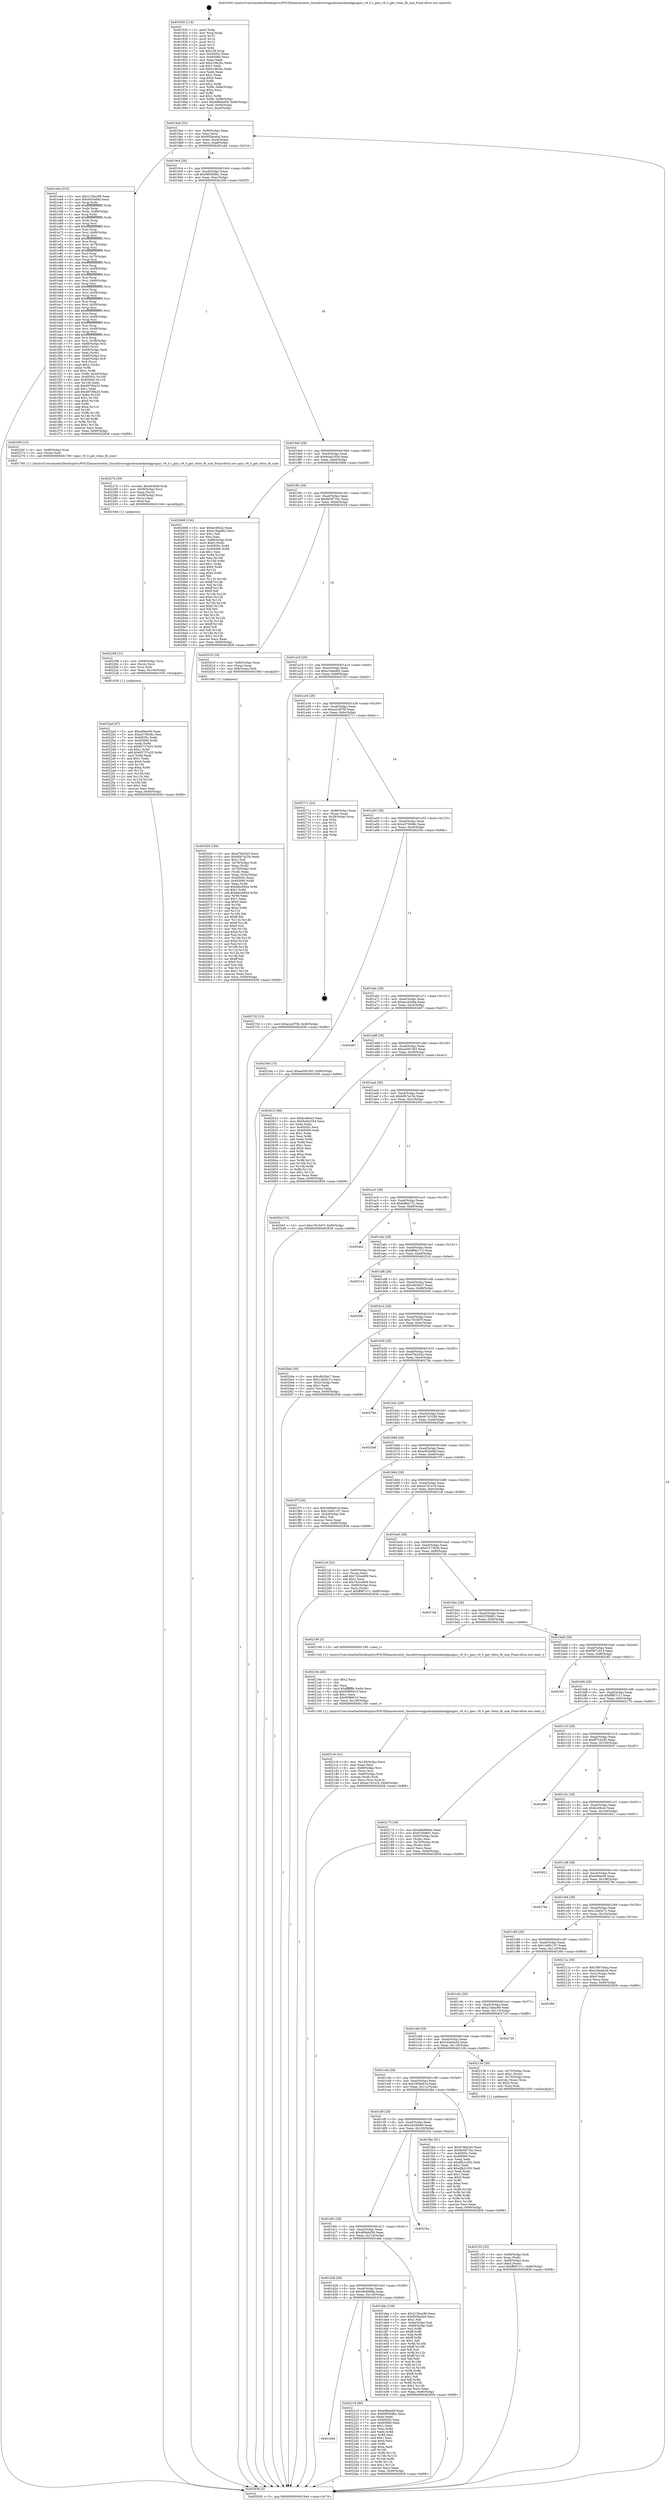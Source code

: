 digraph "0x401930" {
  label = "0x401930 (/mnt/c/Users/mathe/Desktop/tcc/POCII/binaries/extr_linuxdriversgpudrmamdamdgpugmc_v9_0.c_gmc_v9_0_get_vbios_fb_size_Final-ollvm.out::main(0))"
  labelloc = "t"
  node[shape=record]

  Entry [label="",width=0.3,height=0.3,shape=circle,fillcolor=black,style=filled]
  "0x4019a4" [label="{
     0x4019a4 [32]\l
     | [instrs]\l
     &nbsp;&nbsp;0x4019a4 \<+6\>: mov -0x90(%rbp),%eax\l
     &nbsp;&nbsp;0x4019aa \<+2\>: mov %eax,%ecx\l
     &nbsp;&nbsp;0x4019ac \<+6\>: sub $0x903bcebd,%ecx\l
     &nbsp;&nbsp;0x4019b2 \<+6\>: mov %eax,-0xa4(%rbp)\l
     &nbsp;&nbsp;0x4019b8 \<+6\>: mov %ecx,-0xa8(%rbp)\l
     &nbsp;&nbsp;0x4019be \<+6\>: je 0000000000401e44 \<main+0x514\>\l
  }"]
  "0x401e44" [label="{
     0x401e44 [315]\l
     | [instrs]\l
     &nbsp;&nbsp;0x401e44 \<+5\>: mov $0x215bac99,%eax\l
     &nbsp;&nbsp;0x401e49 \<+5\>: mov $0xe003efdd,%ecx\l
     &nbsp;&nbsp;0x401e4e \<+3\>: mov %rsp,%rdx\l
     &nbsp;&nbsp;0x401e51 \<+4\>: add $0xfffffffffffffff0,%rdx\l
     &nbsp;&nbsp;0x401e55 \<+3\>: mov %rdx,%rsp\l
     &nbsp;&nbsp;0x401e58 \<+7\>: mov %rdx,-0x88(%rbp)\l
     &nbsp;&nbsp;0x401e5f \<+3\>: mov %rsp,%rdx\l
     &nbsp;&nbsp;0x401e62 \<+4\>: add $0xfffffffffffffff0,%rdx\l
     &nbsp;&nbsp;0x401e66 \<+3\>: mov %rdx,%rsp\l
     &nbsp;&nbsp;0x401e69 \<+3\>: mov %rsp,%rsi\l
     &nbsp;&nbsp;0x401e6c \<+4\>: add $0xfffffffffffffff0,%rsi\l
     &nbsp;&nbsp;0x401e70 \<+3\>: mov %rsi,%rsp\l
     &nbsp;&nbsp;0x401e73 \<+4\>: mov %rsi,-0x80(%rbp)\l
     &nbsp;&nbsp;0x401e77 \<+3\>: mov %rsp,%rsi\l
     &nbsp;&nbsp;0x401e7a \<+4\>: add $0xfffffffffffffff0,%rsi\l
     &nbsp;&nbsp;0x401e7e \<+3\>: mov %rsi,%rsp\l
     &nbsp;&nbsp;0x401e81 \<+4\>: mov %rsi,-0x78(%rbp)\l
     &nbsp;&nbsp;0x401e85 \<+3\>: mov %rsp,%rsi\l
     &nbsp;&nbsp;0x401e88 \<+4\>: add $0xfffffffffffffff0,%rsi\l
     &nbsp;&nbsp;0x401e8c \<+3\>: mov %rsi,%rsp\l
     &nbsp;&nbsp;0x401e8f \<+4\>: mov %rsi,-0x70(%rbp)\l
     &nbsp;&nbsp;0x401e93 \<+3\>: mov %rsp,%rsi\l
     &nbsp;&nbsp;0x401e96 \<+4\>: add $0xfffffffffffffff0,%rsi\l
     &nbsp;&nbsp;0x401e9a \<+3\>: mov %rsi,%rsp\l
     &nbsp;&nbsp;0x401e9d \<+4\>: mov %rsi,-0x68(%rbp)\l
     &nbsp;&nbsp;0x401ea1 \<+3\>: mov %rsp,%rsi\l
     &nbsp;&nbsp;0x401ea4 \<+4\>: add $0xfffffffffffffff0,%rsi\l
     &nbsp;&nbsp;0x401ea8 \<+3\>: mov %rsi,%rsp\l
     &nbsp;&nbsp;0x401eab \<+4\>: mov %rsi,-0x60(%rbp)\l
     &nbsp;&nbsp;0x401eaf \<+3\>: mov %rsp,%rsi\l
     &nbsp;&nbsp;0x401eb2 \<+4\>: add $0xfffffffffffffff0,%rsi\l
     &nbsp;&nbsp;0x401eb6 \<+3\>: mov %rsi,%rsp\l
     &nbsp;&nbsp;0x401eb9 \<+4\>: mov %rsi,-0x58(%rbp)\l
     &nbsp;&nbsp;0x401ebd \<+3\>: mov %rsp,%rsi\l
     &nbsp;&nbsp;0x401ec0 \<+4\>: add $0xfffffffffffffff0,%rsi\l
     &nbsp;&nbsp;0x401ec4 \<+3\>: mov %rsi,%rsp\l
     &nbsp;&nbsp;0x401ec7 \<+4\>: mov %rsi,-0x50(%rbp)\l
     &nbsp;&nbsp;0x401ecb \<+3\>: mov %rsp,%rsi\l
     &nbsp;&nbsp;0x401ece \<+4\>: add $0xfffffffffffffff0,%rsi\l
     &nbsp;&nbsp;0x401ed2 \<+3\>: mov %rsi,%rsp\l
     &nbsp;&nbsp;0x401ed5 \<+4\>: mov %rsi,-0x48(%rbp)\l
     &nbsp;&nbsp;0x401ed9 \<+3\>: mov %rsp,%rsi\l
     &nbsp;&nbsp;0x401edc \<+4\>: add $0xfffffffffffffff0,%rsi\l
     &nbsp;&nbsp;0x401ee0 \<+3\>: mov %rsi,%rsp\l
     &nbsp;&nbsp;0x401ee3 \<+4\>: mov %rsi,-0x40(%rbp)\l
     &nbsp;&nbsp;0x401ee7 \<+3\>: mov %rsp,%rsi\l
     &nbsp;&nbsp;0x401eea \<+4\>: add $0xfffffffffffffff0,%rsi\l
     &nbsp;&nbsp;0x401eee \<+3\>: mov %rsi,%rsp\l
     &nbsp;&nbsp;0x401ef1 \<+4\>: mov %rsi,-0x38(%rbp)\l
     &nbsp;&nbsp;0x401ef5 \<+7\>: mov -0x88(%rbp),%rsi\l
     &nbsp;&nbsp;0x401efc \<+6\>: movl $0x0,(%rsi)\l
     &nbsp;&nbsp;0x401f02 \<+6\>: mov -0x94(%rbp),%edi\l
     &nbsp;&nbsp;0x401f08 \<+2\>: mov %edi,(%rdx)\l
     &nbsp;&nbsp;0x401f0a \<+4\>: mov -0x80(%rbp),%rsi\l
     &nbsp;&nbsp;0x401f0e \<+7\>: mov -0xa0(%rbp),%r8\l
     &nbsp;&nbsp;0x401f15 \<+3\>: mov %r8,(%rsi)\l
     &nbsp;&nbsp;0x401f18 \<+3\>: cmpl $0x2,(%rdx)\l
     &nbsp;&nbsp;0x401f1b \<+4\>: setne %r9b\l
     &nbsp;&nbsp;0x401f1f \<+4\>: and $0x1,%r9b\l
     &nbsp;&nbsp;0x401f23 \<+4\>: mov %r9b,-0x2d(%rbp)\l
     &nbsp;&nbsp;0x401f27 \<+8\>: mov 0x40505c,%r10d\l
     &nbsp;&nbsp;0x401f2f \<+8\>: mov 0x405060,%r11d\l
     &nbsp;&nbsp;0x401f37 \<+3\>: mov %r10d,%ebx\l
     &nbsp;&nbsp;0x401f3a \<+6\>: sub $0xd97d9a33,%ebx\l
     &nbsp;&nbsp;0x401f40 \<+3\>: sub $0x1,%ebx\l
     &nbsp;&nbsp;0x401f43 \<+6\>: add $0xd97d9a33,%ebx\l
     &nbsp;&nbsp;0x401f49 \<+4\>: imul %ebx,%r10d\l
     &nbsp;&nbsp;0x401f4d \<+4\>: and $0x1,%r10d\l
     &nbsp;&nbsp;0x401f51 \<+4\>: cmp $0x0,%r10d\l
     &nbsp;&nbsp;0x401f55 \<+4\>: sete %r9b\l
     &nbsp;&nbsp;0x401f59 \<+4\>: cmp $0xa,%r11d\l
     &nbsp;&nbsp;0x401f5d \<+4\>: setl %r14b\l
     &nbsp;&nbsp;0x401f61 \<+3\>: mov %r9b,%r15b\l
     &nbsp;&nbsp;0x401f64 \<+3\>: and %r14b,%r15b\l
     &nbsp;&nbsp;0x401f67 \<+3\>: xor %r14b,%r9b\l
     &nbsp;&nbsp;0x401f6a \<+3\>: or %r9b,%r15b\l
     &nbsp;&nbsp;0x401f6d \<+4\>: test $0x1,%r15b\l
     &nbsp;&nbsp;0x401f71 \<+3\>: cmovne %ecx,%eax\l
     &nbsp;&nbsp;0x401f74 \<+6\>: mov %eax,-0x90(%rbp)\l
     &nbsp;&nbsp;0x401f7a \<+5\>: jmp 0000000000402838 \<main+0xf08\>\l
  }"]
  "0x4019c4" [label="{
     0x4019c4 [28]\l
     | [instrs]\l
     &nbsp;&nbsp;0x4019c4 \<+5\>: jmp 00000000004019c9 \<main+0x99\>\l
     &nbsp;&nbsp;0x4019c9 \<+6\>: mov -0xa4(%rbp),%eax\l
     &nbsp;&nbsp;0x4019cf \<+5\>: sub $0x995008bc,%eax\l
     &nbsp;&nbsp;0x4019d4 \<+6\>: mov %eax,-0xac(%rbp)\l
     &nbsp;&nbsp;0x4019da \<+6\>: je 000000000040226f \<main+0x93f\>\l
  }"]
  Exit [label="",width=0.3,height=0.3,shape=circle,fillcolor=black,style=filled,peripheries=2]
  "0x40226f" [label="{
     0x40226f [12]\l
     | [instrs]\l
     &nbsp;&nbsp;0x40226f \<+4\>: mov -0x68(%rbp),%rax\l
     &nbsp;&nbsp;0x402273 \<+3\>: mov (%rax),%rdi\l
     &nbsp;&nbsp;0x402276 \<+5\>: call 0000000000401780 \<gmc_v9_0_get_vbios_fb_size\>\l
     | [calls]\l
     &nbsp;&nbsp;0x401780 \{1\} (/mnt/c/Users/mathe/Desktop/tcc/POCII/binaries/extr_linuxdriversgpudrmamdamdgpugmc_v9_0.c_gmc_v9_0_get_vbios_fb_size_Final-ollvm.out::gmc_v9_0_get_vbios_fb_size)\l
  }"]
  "0x4019e0" [label="{
     0x4019e0 [28]\l
     | [instrs]\l
     &nbsp;&nbsp;0x4019e0 \<+5\>: jmp 00000000004019e5 \<main+0xb5\>\l
     &nbsp;&nbsp;0x4019e5 \<+6\>: mov -0xa4(%rbp),%eax\l
     &nbsp;&nbsp;0x4019eb \<+5\>: sub $0x9cdd1054,%eax\l
     &nbsp;&nbsp;0x4019f0 \<+6\>: mov %eax,-0xb0(%rbp)\l
     &nbsp;&nbsp;0x4019f6 \<+6\>: je 0000000000402668 \<main+0xd38\>\l
  }"]
  "0x4022ad" [label="{
     0x4022ad [97]\l
     | [instrs]\l
     &nbsp;&nbsp;0x4022ad \<+5\>: mov $0xe08ee09,%eax\l
     &nbsp;&nbsp;0x4022b2 \<+5\>: mov $0xa570648c,%esi\l
     &nbsp;&nbsp;0x4022b7 \<+7\>: mov 0x40505c,%edx\l
     &nbsp;&nbsp;0x4022be \<+8\>: mov 0x405060,%r8d\l
     &nbsp;&nbsp;0x4022c6 \<+3\>: mov %edx,%r9d\l
     &nbsp;&nbsp;0x4022c9 \<+7\>: sub $0x65737e25,%r9d\l
     &nbsp;&nbsp;0x4022d0 \<+4\>: sub $0x1,%r9d\l
     &nbsp;&nbsp;0x4022d4 \<+7\>: add $0x65737e25,%r9d\l
     &nbsp;&nbsp;0x4022db \<+4\>: imul %r9d,%edx\l
     &nbsp;&nbsp;0x4022df \<+3\>: and $0x1,%edx\l
     &nbsp;&nbsp;0x4022e2 \<+3\>: cmp $0x0,%edx\l
     &nbsp;&nbsp;0x4022e5 \<+4\>: sete %r10b\l
     &nbsp;&nbsp;0x4022e9 \<+4\>: cmp $0xa,%r8d\l
     &nbsp;&nbsp;0x4022ed \<+4\>: setl %r11b\l
     &nbsp;&nbsp;0x4022f1 \<+3\>: mov %r10b,%bl\l
     &nbsp;&nbsp;0x4022f4 \<+3\>: and %r11b,%bl\l
     &nbsp;&nbsp;0x4022f7 \<+3\>: xor %r11b,%r10b\l
     &nbsp;&nbsp;0x4022fa \<+3\>: or %r10b,%bl\l
     &nbsp;&nbsp;0x4022fd \<+3\>: test $0x1,%bl\l
     &nbsp;&nbsp;0x402300 \<+3\>: cmovne %esi,%eax\l
     &nbsp;&nbsp;0x402303 \<+6\>: mov %eax,-0x90(%rbp)\l
     &nbsp;&nbsp;0x402309 \<+5\>: jmp 0000000000402838 \<main+0xf08\>\l
  }"]
  "0x402668" [label="{
     0x402668 [154]\l
     | [instrs]\l
     &nbsp;&nbsp;0x402668 \<+5\>: mov $0xbc49ce2,%eax\l
     &nbsp;&nbsp;0x40266d \<+5\>: mov $0xa19abd62,%ecx\l
     &nbsp;&nbsp;0x402672 \<+2\>: mov $0x1,%dl\l
     &nbsp;&nbsp;0x402674 \<+2\>: xor %esi,%esi\l
     &nbsp;&nbsp;0x402676 \<+7\>: mov -0x88(%rbp),%rdi\l
     &nbsp;&nbsp;0x40267d \<+6\>: movl $0x0,(%rdi)\l
     &nbsp;&nbsp;0x402683 \<+8\>: mov 0x40505c,%r8d\l
     &nbsp;&nbsp;0x40268b \<+8\>: mov 0x405060,%r9d\l
     &nbsp;&nbsp;0x402693 \<+3\>: sub $0x1,%esi\l
     &nbsp;&nbsp;0x402696 \<+3\>: mov %r8d,%r10d\l
     &nbsp;&nbsp;0x402699 \<+3\>: add %esi,%r10d\l
     &nbsp;&nbsp;0x40269c \<+4\>: imul %r10d,%r8d\l
     &nbsp;&nbsp;0x4026a0 \<+4\>: and $0x1,%r8d\l
     &nbsp;&nbsp;0x4026a4 \<+4\>: cmp $0x0,%r8d\l
     &nbsp;&nbsp;0x4026a8 \<+4\>: sete %r11b\l
     &nbsp;&nbsp;0x4026ac \<+4\>: cmp $0xa,%r9d\l
     &nbsp;&nbsp;0x4026b0 \<+3\>: setl %bl\l
     &nbsp;&nbsp;0x4026b3 \<+3\>: mov %r11b,%r14b\l
     &nbsp;&nbsp;0x4026b6 \<+4\>: xor $0xff,%r14b\l
     &nbsp;&nbsp;0x4026ba \<+3\>: mov %bl,%r15b\l
     &nbsp;&nbsp;0x4026bd \<+4\>: xor $0xff,%r15b\l
     &nbsp;&nbsp;0x4026c1 \<+3\>: xor $0x0,%dl\l
     &nbsp;&nbsp;0x4026c4 \<+3\>: mov %r14b,%r12b\l
     &nbsp;&nbsp;0x4026c7 \<+4\>: and $0x0,%r12b\l
     &nbsp;&nbsp;0x4026cb \<+3\>: and %dl,%r11b\l
     &nbsp;&nbsp;0x4026ce \<+3\>: mov %r15b,%r13b\l
     &nbsp;&nbsp;0x4026d1 \<+4\>: and $0x0,%r13b\l
     &nbsp;&nbsp;0x4026d5 \<+2\>: and %dl,%bl\l
     &nbsp;&nbsp;0x4026d7 \<+3\>: or %r11b,%r12b\l
     &nbsp;&nbsp;0x4026da \<+3\>: or %bl,%r13b\l
     &nbsp;&nbsp;0x4026dd \<+3\>: xor %r13b,%r12b\l
     &nbsp;&nbsp;0x4026e0 \<+3\>: or %r15b,%r14b\l
     &nbsp;&nbsp;0x4026e3 \<+4\>: xor $0xff,%r14b\l
     &nbsp;&nbsp;0x4026e7 \<+3\>: or $0x0,%dl\l
     &nbsp;&nbsp;0x4026ea \<+3\>: and %dl,%r14b\l
     &nbsp;&nbsp;0x4026ed \<+3\>: or %r14b,%r12b\l
     &nbsp;&nbsp;0x4026f0 \<+4\>: test $0x1,%r12b\l
     &nbsp;&nbsp;0x4026f4 \<+3\>: cmovne %ecx,%eax\l
     &nbsp;&nbsp;0x4026f7 \<+6\>: mov %eax,-0x90(%rbp)\l
     &nbsp;&nbsp;0x4026fd \<+5\>: jmp 0000000000402838 \<main+0xf08\>\l
  }"]
  "0x4019fc" [label="{
     0x4019fc [28]\l
     | [instrs]\l
     &nbsp;&nbsp;0x4019fc \<+5\>: jmp 0000000000401a01 \<main+0xd1\>\l
     &nbsp;&nbsp;0x401a01 \<+6\>: mov -0xa4(%rbp),%eax\l
     &nbsp;&nbsp;0x401a07 \<+5\>: sub $0x9e5871bc,%eax\l
     &nbsp;&nbsp;0x401a0c \<+6\>: mov %eax,-0xb4(%rbp)\l
     &nbsp;&nbsp;0x401a12 \<+6\>: je 0000000000402019 \<main+0x6e9\>\l
  }"]
  "0x402298" [label="{
     0x402298 [21]\l
     | [instrs]\l
     &nbsp;&nbsp;0x402298 \<+4\>: mov -0x68(%rbp),%rcx\l
     &nbsp;&nbsp;0x40229c \<+3\>: mov (%rcx),%rcx\l
     &nbsp;&nbsp;0x40229f \<+3\>: mov %rcx,%rdi\l
     &nbsp;&nbsp;0x4022a2 \<+6\>: mov %eax,-0x144(%rbp)\l
     &nbsp;&nbsp;0x4022a8 \<+5\>: call 0000000000401030 \<free@plt\>\l
     | [calls]\l
     &nbsp;&nbsp;0x401030 \{1\} (unknown)\l
  }"]
  "0x402019" [label="{
     0x402019 [16]\l
     | [instrs]\l
     &nbsp;&nbsp;0x402019 \<+4\>: mov -0x80(%rbp),%rax\l
     &nbsp;&nbsp;0x40201d \<+3\>: mov (%rax),%rax\l
     &nbsp;&nbsp;0x402020 \<+4\>: mov 0x8(%rax),%rdi\l
     &nbsp;&nbsp;0x402024 \<+5\>: call 0000000000401060 \<atoi@plt\>\l
     | [calls]\l
     &nbsp;&nbsp;0x401060 \{1\} (unknown)\l
  }"]
  "0x401a18" [label="{
     0x401a18 [28]\l
     | [instrs]\l
     &nbsp;&nbsp;0x401a18 \<+5\>: jmp 0000000000401a1d \<main+0xed\>\l
     &nbsp;&nbsp;0x401a1d \<+6\>: mov -0xa4(%rbp),%eax\l
     &nbsp;&nbsp;0x401a23 \<+5\>: sub $0xa19abd62,%eax\l
     &nbsp;&nbsp;0x401a28 \<+6\>: mov %eax,-0xb8(%rbp)\l
     &nbsp;&nbsp;0x401a2e \<+6\>: je 0000000000402702 \<main+0xdd2\>\l
  }"]
  "0x40227b" [label="{
     0x40227b [29]\l
     | [instrs]\l
     &nbsp;&nbsp;0x40227b \<+10\>: movabs $0x4030d6,%rdi\l
     &nbsp;&nbsp;0x402285 \<+4\>: mov -0x58(%rbp),%rcx\l
     &nbsp;&nbsp;0x402289 \<+2\>: mov %eax,(%rcx)\l
     &nbsp;&nbsp;0x40228b \<+4\>: mov -0x58(%rbp),%rcx\l
     &nbsp;&nbsp;0x40228f \<+2\>: mov (%rcx),%esi\l
     &nbsp;&nbsp;0x402291 \<+2\>: mov $0x0,%al\l
     &nbsp;&nbsp;0x402293 \<+5\>: call 0000000000401040 \<printf@plt\>\l
     | [calls]\l
     &nbsp;&nbsp;0x401040 \{1\} (unknown)\l
  }"]
  "0x402702" [label="{
     0x402702 [15]\l
     | [instrs]\l
     &nbsp;&nbsp;0x402702 \<+10\>: movl $0xa2a3f7fd,-0x90(%rbp)\l
     &nbsp;&nbsp;0x40270c \<+5\>: jmp 0000000000402838 \<main+0xf08\>\l
  }"]
  "0x401a34" [label="{
     0x401a34 [28]\l
     | [instrs]\l
     &nbsp;&nbsp;0x401a34 \<+5\>: jmp 0000000000401a39 \<main+0x109\>\l
     &nbsp;&nbsp;0x401a39 \<+6\>: mov -0xa4(%rbp),%eax\l
     &nbsp;&nbsp;0x401a3f \<+5\>: sub $0xa2a3f7fd,%eax\l
     &nbsp;&nbsp;0x401a44 \<+6\>: mov %eax,-0xbc(%rbp)\l
     &nbsp;&nbsp;0x401a4a \<+6\>: je 0000000000402711 \<main+0xde1\>\l
  }"]
  "0x401d44" [label="{
     0x401d44\l
  }", style=dashed]
  "0x402711" [label="{
     0x402711 [24]\l
     | [instrs]\l
     &nbsp;&nbsp;0x402711 \<+7\>: mov -0x88(%rbp),%rax\l
     &nbsp;&nbsp;0x402718 \<+2\>: mov (%rax),%eax\l
     &nbsp;&nbsp;0x40271a \<+4\>: lea -0x28(%rbp),%rsp\l
     &nbsp;&nbsp;0x40271e \<+1\>: pop %rbx\l
     &nbsp;&nbsp;0x40271f \<+2\>: pop %r12\l
     &nbsp;&nbsp;0x402721 \<+2\>: pop %r13\l
     &nbsp;&nbsp;0x402723 \<+2\>: pop %r14\l
     &nbsp;&nbsp;0x402725 \<+2\>: pop %r15\l
     &nbsp;&nbsp;0x402727 \<+1\>: pop %rbp\l
     &nbsp;&nbsp;0x402728 \<+1\>: ret\l
  }"]
  "0x401a50" [label="{
     0x401a50 [28]\l
     | [instrs]\l
     &nbsp;&nbsp;0x401a50 \<+5\>: jmp 0000000000401a55 \<main+0x125\>\l
     &nbsp;&nbsp;0x401a55 \<+6\>: mov -0xa4(%rbp),%eax\l
     &nbsp;&nbsp;0x401a5b \<+5\>: sub $0xa570648c,%eax\l
     &nbsp;&nbsp;0x401a60 \<+6\>: mov %eax,-0xc0(%rbp)\l
     &nbsp;&nbsp;0x401a66 \<+6\>: je 000000000040230e \<main+0x9de\>\l
  }"]
  "0x402219" [label="{
     0x402219 [86]\l
     | [instrs]\l
     &nbsp;&nbsp;0x402219 \<+5\>: mov $0xe08ee09,%eax\l
     &nbsp;&nbsp;0x40221e \<+5\>: mov $0x995008bc,%ecx\l
     &nbsp;&nbsp;0x402223 \<+2\>: xor %edx,%edx\l
     &nbsp;&nbsp;0x402225 \<+7\>: mov 0x40505c,%esi\l
     &nbsp;&nbsp;0x40222c \<+7\>: mov 0x405060,%edi\l
     &nbsp;&nbsp;0x402233 \<+3\>: sub $0x1,%edx\l
     &nbsp;&nbsp;0x402236 \<+3\>: mov %esi,%r8d\l
     &nbsp;&nbsp;0x402239 \<+3\>: add %edx,%r8d\l
     &nbsp;&nbsp;0x40223c \<+4\>: imul %r8d,%esi\l
     &nbsp;&nbsp;0x402240 \<+3\>: and $0x1,%esi\l
     &nbsp;&nbsp;0x402243 \<+3\>: cmp $0x0,%esi\l
     &nbsp;&nbsp;0x402246 \<+4\>: sete %r9b\l
     &nbsp;&nbsp;0x40224a \<+3\>: cmp $0xa,%edi\l
     &nbsp;&nbsp;0x40224d \<+4\>: setl %r10b\l
     &nbsp;&nbsp;0x402251 \<+3\>: mov %r9b,%r11b\l
     &nbsp;&nbsp;0x402254 \<+3\>: and %r10b,%r11b\l
     &nbsp;&nbsp;0x402257 \<+3\>: xor %r10b,%r9b\l
     &nbsp;&nbsp;0x40225a \<+3\>: or %r9b,%r11b\l
     &nbsp;&nbsp;0x40225d \<+4\>: test $0x1,%r11b\l
     &nbsp;&nbsp;0x402261 \<+3\>: cmovne %ecx,%eax\l
     &nbsp;&nbsp;0x402264 \<+6\>: mov %eax,-0x90(%rbp)\l
     &nbsp;&nbsp;0x40226a \<+5\>: jmp 0000000000402838 \<main+0xf08\>\l
  }"]
  "0x40230e" [label="{
     0x40230e [15]\l
     | [instrs]\l
     &nbsp;&nbsp;0x40230e \<+10\>: movl $0xae591583,-0x90(%rbp)\l
     &nbsp;&nbsp;0x402318 \<+5\>: jmp 0000000000402838 \<main+0xf08\>\l
  }"]
  "0x401a6c" [label="{
     0x401a6c [28]\l
     | [instrs]\l
     &nbsp;&nbsp;0x401a6c \<+5\>: jmp 0000000000401a71 \<main+0x141\>\l
     &nbsp;&nbsp;0x401a71 \<+6\>: mov -0xa4(%rbp),%eax\l
     &nbsp;&nbsp;0x401a77 \<+5\>: sub $0xace42b6a,%eax\l
     &nbsp;&nbsp;0x401a7c \<+6\>: mov %eax,-0xc4(%rbp)\l
     &nbsp;&nbsp;0x401a82 \<+6\>: je 0000000000402467 \<main+0xb37\>\l
  }"]
  "0x4021c6" [label="{
     0x4021c6 [41]\l
     | [instrs]\l
     &nbsp;&nbsp;0x4021c6 \<+6\>: mov -0x140(%rbp),%ecx\l
     &nbsp;&nbsp;0x4021cc \<+3\>: imul %eax,%ecx\l
     &nbsp;&nbsp;0x4021cf \<+4\>: mov -0x68(%rbp),%rsi\l
     &nbsp;&nbsp;0x4021d3 \<+3\>: mov (%rsi),%rsi\l
     &nbsp;&nbsp;0x4021d6 \<+4\>: mov -0x60(%rbp),%rdi\l
     &nbsp;&nbsp;0x4021da \<+3\>: movslq (%rdi),%rdi\l
     &nbsp;&nbsp;0x4021dd \<+3\>: mov %ecx,(%rsi,%rdi,4)\l
     &nbsp;&nbsp;0x4021e0 \<+10\>: movl $0xee7d1418,-0x90(%rbp)\l
     &nbsp;&nbsp;0x4021ea \<+5\>: jmp 0000000000402838 \<main+0xf08\>\l
  }"]
  "0x402467" [label="{
     0x402467\l
  }", style=dashed]
  "0x401a88" [label="{
     0x401a88 [28]\l
     | [instrs]\l
     &nbsp;&nbsp;0x401a88 \<+5\>: jmp 0000000000401a8d \<main+0x15d\>\l
     &nbsp;&nbsp;0x401a8d \<+6\>: mov -0xa4(%rbp),%eax\l
     &nbsp;&nbsp;0x401a93 \<+5\>: sub $0xae591583,%eax\l
     &nbsp;&nbsp;0x401a98 \<+6\>: mov %eax,-0xc8(%rbp)\l
     &nbsp;&nbsp;0x401a9e \<+6\>: je 0000000000402612 \<main+0xce2\>\l
  }"]
  "0x40219e" [label="{
     0x40219e [40]\l
     | [instrs]\l
     &nbsp;&nbsp;0x40219e \<+5\>: mov $0x2,%ecx\l
     &nbsp;&nbsp;0x4021a3 \<+1\>: cltd\l
     &nbsp;&nbsp;0x4021a4 \<+2\>: idiv %ecx\l
     &nbsp;&nbsp;0x4021a6 \<+6\>: imul $0xfffffffe,%edx,%ecx\l
     &nbsp;&nbsp;0x4021ac \<+6\>: add $0x95f90010,%ecx\l
     &nbsp;&nbsp;0x4021b2 \<+3\>: add $0x1,%ecx\l
     &nbsp;&nbsp;0x4021b5 \<+6\>: sub $0x95f90010,%ecx\l
     &nbsp;&nbsp;0x4021bb \<+6\>: mov %ecx,-0x140(%rbp)\l
     &nbsp;&nbsp;0x4021c1 \<+5\>: call 0000000000401160 \<next_i\>\l
     | [calls]\l
     &nbsp;&nbsp;0x401160 \{1\} (/mnt/c/Users/mathe/Desktop/tcc/POCII/binaries/extr_linuxdriversgpudrmamdamdgpugmc_v9_0.c_gmc_v9_0_get_vbios_fb_size_Final-ollvm.out::next_i)\l
  }"]
  "0x402612" [label="{
     0x402612 [86]\l
     | [instrs]\l
     &nbsp;&nbsp;0x402612 \<+5\>: mov $0xbc49ce2,%eax\l
     &nbsp;&nbsp;0x402617 \<+5\>: mov $0x9cdd1054,%ecx\l
     &nbsp;&nbsp;0x40261c \<+2\>: xor %edx,%edx\l
     &nbsp;&nbsp;0x40261e \<+7\>: mov 0x40505c,%esi\l
     &nbsp;&nbsp;0x402625 \<+7\>: mov 0x405060,%edi\l
     &nbsp;&nbsp;0x40262c \<+3\>: sub $0x1,%edx\l
     &nbsp;&nbsp;0x40262f \<+3\>: mov %esi,%r8d\l
     &nbsp;&nbsp;0x402632 \<+3\>: add %edx,%r8d\l
     &nbsp;&nbsp;0x402635 \<+4\>: imul %r8d,%esi\l
     &nbsp;&nbsp;0x402639 \<+3\>: and $0x1,%esi\l
     &nbsp;&nbsp;0x40263c \<+3\>: cmp $0x0,%esi\l
     &nbsp;&nbsp;0x40263f \<+4\>: sete %r9b\l
     &nbsp;&nbsp;0x402643 \<+3\>: cmp $0xa,%edi\l
     &nbsp;&nbsp;0x402646 \<+4\>: setl %r10b\l
     &nbsp;&nbsp;0x40264a \<+3\>: mov %r9b,%r11b\l
     &nbsp;&nbsp;0x40264d \<+3\>: and %r10b,%r11b\l
     &nbsp;&nbsp;0x402650 \<+3\>: xor %r10b,%r9b\l
     &nbsp;&nbsp;0x402653 \<+3\>: or %r9b,%r11b\l
     &nbsp;&nbsp;0x402656 \<+4\>: test $0x1,%r11b\l
     &nbsp;&nbsp;0x40265a \<+3\>: cmovne %ecx,%eax\l
     &nbsp;&nbsp;0x40265d \<+6\>: mov %eax,-0x90(%rbp)\l
     &nbsp;&nbsp;0x402663 \<+5\>: jmp 0000000000402838 \<main+0xf08\>\l
  }"]
  "0x401aa4" [label="{
     0x401aa4 [28]\l
     | [instrs]\l
     &nbsp;&nbsp;0x401aa4 \<+5\>: jmp 0000000000401aa9 \<main+0x179\>\l
     &nbsp;&nbsp;0x401aa9 \<+6\>: mov -0xa4(%rbp),%eax\l
     &nbsp;&nbsp;0x401aaf \<+5\>: sub $0xb0b7a234,%eax\l
     &nbsp;&nbsp;0x401ab4 \<+6\>: mov %eax,-0xcc(%rbp)\l
     &nbsp;&nbsp;0x401aba \<+6\>: je 00000000004020cf \<main+0x79f\>\l
  }"]
  "0x402155" [label="{
     0x402155 [32]\l
     | [instrs]\l
     &nbsp;&nbsp;0x402155 \<+4\>: mov -0x68(%rbp),%rdi\l
     &nbsp;&nbsp;0x402159 \<+3\>: mov %rax,(%rdi)\l
     &nbsp;&nbsp;0x40215c \<+4\>: mov -0x60(%rbp),%rax\l
     &nbsp;&nbsp;0x402160 \<+6\>: movl $0x0,(%rax)\l
     &nbsp;&nbsp;0x402166 \<+10\>: movl $0xff067c11,-0x90(%rbp)\l
     &nbsp;&nbsp;0x402170 \<+5\>: jmp 0000000000402838 \<main+0xf08\>\l
  }"]
  "0x4020cf" [label="{
     0x4020cf [15]\l
     | [instrs]\l
     &nbsp;&nbsp;0x4020cf \<+10\>: movl $0xc7819d7f,-0x90(%rbp)\l
     &nbsp;&nbsp;0x4020d9 \<+5\>: jmp 0000000000402838 \<main+0xf08\>\l
  }"]
  "0x401ac0" [label="{
     0x401ac0 [28]\l
     | [instrs]\l
     &nbsp;&nbsp;0x401ac0 \<+5\>: jmp 0000000000401ac5 \<main+0x195\>\l
     &nbsp;&nbsp;0x401ac5 \<+6\>: mov -0xa4(%rbp),%eax\l
     &nbsp;&nbsp;0x401acb \<+5\>: sub $0xb8fea731,%eax\l
     &nbsp;&nbsp;0x401ad0 \<+6\>: mov %eax,-0xd0(%rbp)\l
     &nbsp;&nbsp;0x401ad6 \<+6\>: je 00000000004024e2 \<main+0xbb2\>\l
  }"]
  "0x402029" [label="{
     0x402029 [166]\l
     | [instrs]\l
     &nbsp;&nbsp;0x402029 \<+5\>: mov $0xd7fe42d2,%ecx\l
     &nbsp;&nbsp;0x40202e \<+5\>: mov $0xb0b7a234,%edx\l
     &nbsp;&nbsp;0x402033 \<+3\>: mov $0x1,%sil\l
     &nbsp;&nbsp;0x402036 \<+4\>: mov -0x78(%rbp),%rdi\l
     &nbsp;&nbsp;0x40203a \<+2\>: mov %eax,(%rdi)\l
     &nbsp;&nbsp;0x40203c \<+4\>: mov -0x78(%rbp),%rdi\l
     &nbsp;&nbsp;0x402040 \<+2\>: mov (%rdi),%eax\l
     &nbsp;&nbsp;0x402042 \<+3\>: mov %eax,-0x2c(%rbp)\l
     &nbsp;&nbsp;0x402045 \<+7\>: mov 0x40505c,%eax\l
     &nbsp;&nbsp;0x40204c \<+8\>: mov 0x405060,%r8d\l
     &nbsp;&nbsp;0x402054 \<+3\>: mov %eax,%r9d\l
     &nbsp;&nbsp;0x402057 \<+7\>: sub $0xfebc0844,%r9d\l
     &nbsp;&nbsp;0x40205e \<+4\>: sub $0x1,%r9d\l
     &nbsp;&nbsp;0x402062 \<+7\>: add $0xfebc0844,%r9d\l
     &nbsp;&nbsp;0x402069 \<+4\>: imul %r9d,%eax\l
     &nbsp;&nbsp;0x40206d \<+3\>: and $0x1,%eax\l
     &nbsp;&nbsp;0x402070 \<+3\>: cmp $0x0,%eax\l
     &nbsp;&nbsp;0x402073 \<+4\>: sete %r10b\l
     &nbsp;&nbsp;0x402077 \<+4\>: cmp $0xa,%r8d\l
     &nbsp;&nbsp;0x40207b \<+4\>: setl %r11b\l
     &nbsp;&nbsp;0x40207f \<+3\>: mov %r10b,%bl\l
     &nbsp;&nbsp;0x402082 \<+3\>: xor $0xff,%bl\l
     &nbsp;&nbsp;0x402085 \<+3\>: mov %r11b,%r14b\l
     &nbsp;&nbsp;0x402088 \<+4\>: xor $0xff,%r14b\l
     &nbsp;&nbsp;0x40208c \<+4\>: xor $0x0,%sil\l
     &nbsp;&nbsp;0x402090 \<+3\>: mov %bl,%r15b\l
     &nbsp;&nbsp;0x402093 \<+4\>: and $0x0,%r15b\l
     &nbsp;&nbsp;0x402097 \<+3\>: and %sil,%r10b\l
     &nbsp;&nbsp;0x40209a \<+3\>: mov %r14b,%r12b\l
     &nbsp;&nbsp;0x40209d \<+4\>: and $0x0,%r12b\l
     &nbsp;&nbsp;0x4020a1 \<+3\>: and %sil,%r11b\l
     &nbsp;&nbsp;0x4020a4 \<+3\>: or %r10b,%r15b\l
     &nbsp;&nbsp;0x4020a7 \<+3\>: or %r11b,%r12b\l
     &nbsp;&nbsp;0x4020aa \<+3\>: xor %r12b,%r15b\l
     &nbsp;&nbsp;0x4020ad \<+3\>: or %r14b,%bl\l
     &nbsp;&nbsp;0x4020b0 \<+3\>: xor $0xff,%bl\l
     &nbsp;&nbsp;0x4020b3 \<+4\>: or $0x0,%sil\l
     &nbsp;&nbsp;0x4020b7 \<+3\>: and %sil,%bl\l
     &nbsp;&nbsp;0x4020ba \<+3\>: or %bl,%r15b\l
     &nbsp;&nbsp;0x4020bd \<+4\>: test $0x1,%r15b\l
     &nbsp;&nbsp;0x4020c1 \<+3\>: cmovne %edx,%ecx\l
     &nbsp;&nbsp;0x4020c4 \<+6\>: mov %ecx,-0x90(%rbp)\l
     &nbsp;&nbsp;0x4020ca \<+5\>: jmp 0000000000402838 \<main+0xf08\>\l
  }"]
  "0x4024e2" [label="{
     0x4024e2\l
  }", style=dashed]
  "0x401adc" [label="{
     0x401adc [28]\l
     | [instrs]\l
     &nbsp;&nbsp;0x401adc \<+5\>: jmp 0000000000401ae1 \<main+0x1b1\>\l
     &nbsp;&nbsp;0x401ae1 \<+6\>: mov -0xa4(%rbp),%eax\l
     &nbsp;&nbsp;0x401ae7 \<+5\>: sub $0xbf96a712,%eax\l
     &nbsp;&nbsp;0x401aec \<+6\>: mov %eax,-0xd4(%rbp)\l
     &nbsp;&nbsp;0x401af2 \<+6\>: je 000000000040231d \<main+0x9ed\>\l
  }"]
  "0x401930" [label="{
     0x401930 [116]\l
     | [instrs]\l
     &nbsp;&nbsp;0x401930 \<+1\>: push %rbp\l
     &nbsp;&nbsp;0x401931 \<+3\>: mov %rsp,%rbp\l
     &nbsp;&nbsp;0x401934 \<+2\>: push %r15\l
     &nbsp;&nbsp;0x401936 \<+2\>: push %r14\l
     &nbsp;&nbsp;0x401938 \<+2\>: push %r13\l
     &nbsp;&nbsp;0x40193a \<+2\>: push %r12\l
     &nbsp;&nbsp;0x40193c \<+1\>: push %rbx\l
     &nbsp;&nbsp;0x40193d \<+7\>: sub $0x138,%rsp\l
     &nbsp;&nbsp;0x401944 \<+7\>: mov 0x40505c,%eax\l
     &nbsp;&nbsp;0x40194b \<+7\>: mov 0x405060,%ecx\l
     &nbsp;&nbsp;0x401952 \<+2\>: mov %eax,%edx\l
     &nbsp;&nbsp;0x401954 \<+6\>: add $0xb1962bc,%edx\l
     &nbsp;&nbsp;0x40195a \<+3\>: sub $0x1,%edx\l
     &nbsp;&nbsp;0x40195d \<+6\>: sub $0xb1962bc,%edx\l
     &nbsp;&nbsp;0x401963 \<+3\>: imul %edx,%eax\l
     &nbsp;&nbsp;0x401966 \<+3\>: and $0x1,%eax\l
     &nbsp;&nbsp;0x401969 \<+3\>: cmp $0x0,%eax\l
     &nbsp;&nbsp;0x40196c \<+4\>: sete %r8b\l
     &nbsp;&nbsp;0x401970 \<+4\>: and $0x1,%r8b\l
     &nbsp;&nbsp;0x401974 \<+7\>: mov %r8b,-0x8a(%rbp)\l
     &nbsp;&nbsp;0x40197b \<+3\>: cmp $0xa,%ecx\l
     &nbsp;&nbsp;0x40197e \<+4\>: setl %r8b\l
     &nbsp;&nbsp;0x401982 \<+4\>: and $0x1,%r8b\l
     &nbsp;&nbsp;0x401986 \<+7\>: mov %r8b,-0x89(%rbp)\l
     &nbsp;&nbsp;0x40198d \<+10\>: movl $0x489ebd56,-0x90(%rbp)\l
     &nbsp;&nbsp;0x401997 \<+6\>: mov %edi,-0x94(%rbp)\l
     &nbsp;&nbsp;0x40199d \<+7\>: mov %rsi,-0xa0(%rbp)\l
  }"]
  "0x40231d" [label="{
     0x40231d\l
  }", style=dashed]
  "0x401af8" [label="{
     0x401af8 [28]\l
     | [instrs]\l
     &nbsp;&nbsp;0x401af8 \<+5\>: jmp 0000000000401afd \<main+0x1cd\>\l
     &nbsp;&nbsp;0x401afd \<+6\>: mov -0xa4(%rbp),%eax\l
     &nbsp;&nbsp;0x401b03 \<+5\>: sub $0xc6b5fac7,%eax\l
     &nbsp;&nbsp;0x401b08 \<+6\>: mov %eax,-0xd8(%rbp)\l
     &nbsp;&nbsp;0x401b0e \<+6\>: je 00000000004020fc \<main+0x7cc\>\l
  }"]
  "0x402838" [label="{
     0x402838 [5]\l
     | [instrs]\l
     &nbsp;&nbsp;0x402838 \<+5\>: jmp 00000000004019a4 \<main+0x74\>\l
  }"]
  "0x4020fc" [label="{
     0x4020fc\l
  }", style=dashed]
  "0x401b14" [label="{
     0x401b14 [28]\l
     | [instrs]\l
     &nbsp;&nbsp;0x401b14 \<+5\>: jmp 0000000000401b19 \<main+0x1e9\>\l
     &nbsp;&nbsp;0x401b19 \<+6\>: mov -0xa4(%rbp),%eax\l
     &nbsp;&nbsp;0x401b1f \<+5\>: sub $0xc7819d7f,%eax\l
     &nbsp;&nbsp;0x401b24 \<+6\>: mov %eax,-0xdc(%rbp)\l
     &nbsp;&nbsp;0x401b2a \<+6\>: je 00000000004020de \<main+0x7ae\>\l
  }"]
  "0x401d28" [label="{
     0x401d28 [28]\l
     | [instrs]\l
     &nbsp;&nbsp;0x401d28 \<+5\>: jmp 0000000000401d2d \<main+0x3fd\>\l
     &nbsp;&nbsp;0x401d2d \<+6\>: mov -0xa4(%rbp),%eax\l
     &nbsp;&nbsp;0x401d33 \<+5\>: sub $0x49e8969a,%eax\l
     &nbsp;&nbsp;0x401d38 \<+6\>: mov %eax,-0x128(%rbp)\l
     &nbsp;&nbsp;0x401d3e \<+6\>: je 0000000000402219 \<main+0x8e9\>\l
  }"]
  "0x4020de" [label="{
     0x4020de [30]\l
     | [instrs]\l
     &nbsp;&nbsp;0x4020de \<+5\>: mov $0xc6b5fac7,%eax\l
     &nbsp;&nbsp;0x4020e3 \<+5\>: mov $0x12dd3c7c,%ecx\l
     &nbsp;&nbsp;0x4020e8 \<+3\>: mov -0x2c(%rbp),%edx\l
     &nbsp;&nbsp;0x4020eb \<+3\>: cmp $0x1,%edx\l
     &nbsp;&nbsp;0x4020ee \<+3\>: cmovl %ecx,%eax\l
     &nbsp;&nbsp;0x4020f1 \<+6\>: mov %eax,-0x90(%rbp)\l
     &nbsp;&nbsp;0x4020f7 \<+5\>: jmp 0000000000402838 \<main+0xf08\>\l
  }"]
  "0x401b30" [label="{
     0x401b30 [28]\l
     | [instrs]\l
     &nbsp;&nbsp;0x401b30 \<+5\>: jmp 0000000000401b35 \<main+0x205\>\l
     &nbsp;&nbsp;0x401b35 \<+6\>: mov -0xa4(%rbp),%eax\l
     &nbsp;&nbsp;0x401b3b \<+5\>: sub $0xd7fe42d2,%eax\l
     &nbsp;&nbsp;0x401b40 \<+6\>: mov %eax,-0xe0(%rbp)\l
     &nbsp;&nbsp;0x401b46 \<+6\>: je 000000000040276e \<main+0xe3e\>\l
  }"]
  "0x401dda" [label="{
     0x401dda [106]\l
     | [instrs]\l
     &nbsp;&nbsp;0x401dda \<+5\>: mov $0x215bac99,%eax\l
     &nbsp;&nbsp;0x401ddf \<+5\>: mov $0x903bcebd,%ecx\l
     &nbsp;&nbsp;0x401de4 \<+2\>: mov $0x1,%dl\l
     &nbsp;&nbsp;0x401de6 \<+7\>: mov -0x8a(%rbp),%sil\l
     &nbsp;&nbsp;0x401ded \<+7\>: mov -0x89(%rbp),%dil\l
     &nbsp;&nbsp;0x401df4 \<+3\>: mov %sil,%r8b\l
     &nbsp;&nbsp;0x401df7 \<+4\>: xor $0xff,%r8b\l
     &nbsp;&nbsp;0x401dfb \<+3\>: mov %dil,%r9b\l
     &nbsp;&nbsp;0x401dfe \<+4\>: xor $0xff,%r9b\l
     &nbsp;&nbsp;0x401e02 \<+3\>: xor $0x1,%dl\l
     &nbsp;&nbsp;0x401e05 \<+3\>: mov %r8b,%r10b\l
     &nbsp;&nbsp;0x401e08 \<+4\>: and $0xff,%r10b\l
     &nbsp;&nbsp;0x401e0c \<+3\>: and %dl,%sil\l
     &nbsp;&nbsp;0x401e0f \<+3\>: mov %r9b,%r11b\l
     &nbsp;&nbsp;0x401e12 \<+4\>: and $0xff,%r11b\l
     &nbsp;&nbsp;0x401e16 \<+3\>: and %dl,%dil\l
     &nbsp;&nbsp;0x401e19 \<+3\>: or %sil,%r10b\l
     &nbsp;&nbsp;0x401e1c \<+3\>: or %dil,%r11b\l
     &nbsp;&nbsp;0x401e1f \<+3\>: xor %r11b,%r10b\l
     &nbsp;&nbsp;0x401e22 \<+3\>: or %r9b,%r8b\l
     &nbsp;&nbsp;0x401e25 \<+4\>: xor $0xff,%r8b\l
     &nbsp;&nbsp;0x401e29 \<+3\>: or $0x1,%dl\l
     &nbsp;&nbsp;0x401e2c \<+3\>: and %dl,%r8b\l
     &nbsp;&nbsp;0x401e2f \<+3\>: or %r8b,%r10b\l
     &nbsp;&nbsp;0x401e32 \<+4\>: test $0x1,%r10b\l
     &nbsp;&nbsp;0x401e36 \<+3\>: cmovne %ecx,%eax\l
     &nbsp;&nbsp;0x401e39 \<+6\>: mov %eax,-0x90(%rbp)\l
     &nbsp;&nbsp;0x401e3f \<+5\>: jmp 0000000000402838 \<main+0xf08\>\l
  }"]
  "0x40276e" [label="{
     0x40276e\l
  }", style=dashed]
  "0x401b4c" [label="{
     0x401b4c [28]\l
     | [instrs]\l
     &nbsp;&nbsp;0x401b4c \<+5\>: jmp 0000000000401b51 \<main+0x221\>\l
     &nbsp;&nbsp;0x401b51 \<+6\>: mov -0xa4(%rbp),%eax\l
     &nbsp;&nbsp;0x401b57 \<+5\>: sub $0xdc743299,%eax\l
     &nbsp;&nbsp;0x401b5c \<+6\>: mov %eax,-0xe4(%rbp)\l
     &nbsp;&nbsp;0x401b62 \<+6\>: je 00000000004025a8 \<main+0xc78\>\l
  }"]
  "0x401d0c" [label="{
     0x401d0c [28]\l
     | [instrs]\l
     &nbsp;&nbsp;0x401d0c \<+5\>: jmp 0000000000401d11 \<main+0x3e1\>\l
     &nbsp;&nbsp;0x401d11 \<+6\>: mov -0xa4(%rbp),%eax\l
     &nbsp;&nbsp;0x401d17 \<+5\>: sub $0x489ebd56,%eax\l
     &nbsp;&nbsp;0x401d1c \<+6\>: mov %eax,-0x124(%rbp)\l
     &nbsp;&nbsp;0x401d22 \<+6\>: je 0000000000401dda \<main+0x4aa\>\l
  }"]
  "0x4025a8" [label="{
     0x4025a8\l
  }", style=dashed]
  "0x401b68" [label="{
     0x401b68 [28]\l
     | [instrs]\l
     &nbsp;&nbsp;0x401b68 \<+5\>: jmp 0000000000401b6d \<main+0x23d\>\l
     &nbsp;&nbsp;0x401b6d \<+6\>: mov -0xa4(%rbp),%eax\l
     &nbsp;&nbsp;0x401b73 \<+5\>: sub $0xe003efdd,%eax\l
     &nbsp;&nbsp;0x401b78 \<+6\>: mov %eax,-0xe8(%rbp)\l
     &nbsp;&nbsp;0x401b7e \<+6\>: je 0000000000401f7f \<main+0x64f\>\l
  }"]
  "0x40235a" [label="{
     0x40235a\l
  }", style=dashed]
  "0x401f7f" [label="{
     0x401f7f [30]\l
     | [instrs]\l
     &nbsp;&nbsp;0x401f7f \<+5\>: mov $0x340be61d,%eax\l
     &nbsp;&nbsp;0x401f84 \<+5\>: mov $0x14481107,%ecx\l
     &nbsp;&nbsp;0x401f89 \<+3\>: mov -0x2d(%rbp),%dl\l
     &nbsp;&nbsp;0x401f8c \<+3\>: test $0x1,%dl\l
     &nbsp;&nbsp;0x401f8f \<+3\>: cmovne %ecx,%eax\l
     &nbsp;&nbsp;0x401f92 \<+6\>: mov %eax,-0x90(%rbp)\l
     &nbsp;&nbsp;0x401f98 \<+5\>: jmp 0000000000402838 \<main+0xf08\>\l
  }"]
  "0x401b84" [label="{
     0x401b84 [28]\l
     | [instrs]\l
     &nbsp;&nbsp;0x401b84 \<+5\>: jmp 0000000000401b89 \<main+0x259\>\l
     &nbsp;&nbsp;0x401b89 \<+6\>: mov -0xa4(%rbp),%eax\l
     &nbsp;&nbsp;0x401b8f \<+5\>: sub $0xee7d1418,%eax\l
     &nbsp;&nbsp;0x401b94 \<+6\>: mov %eax,-0xec(%rbp)\l
     &nbsp;&nbsp;0x401b9a \<+6\>: je 00000000004021ef \<main+0x8bf\>\l
  }"]
  "0x401cf0" [label="{
     0x401cf0 [28]\l
     | [instrs]\l
     &nbsp;&nbsp;0x401cf0 \<+5\>: jmp 0000000000401cf5 \<main+0x3c5\>\l
     &nbsp;&nbsp;0x401cf5 \<+6\>: mov -0xa4(%rbp),%eax\l
     &nbsp;&nbsp;0x401cfb \<+5\>: sub $0x342d0e90,%eax\l
     &nbsp;&nbsp;0x401d00 \<+6\>: mov %eax,-0x120(%rbp)\l
     &nbsp;&nbsp;0x401d06 \<+6\>: je 000000000040235a \<main+0xa2a\>\l
  }"]
  "0x4021ef" [label="{
     0x4021ef [42]\l
     | [instrs]\l
     &nbsp;&nbsp;0x4021ef \<+4\>: mov -0x60(%rbp),%rax\l
     &nbsp;&nbsp;0x4021f3 \<+2\>: mov (%rax),%ecx\l
     &nbsp;&nbsp;0x4021f5 \<+6\>: add $0x743ced09,%ecx\l
     &nbsp;&nbsp;0x4021fb \<+3\>: add $0x1,%ecx\l
     &nbsp;&nbsp;0x4021fe \<+6\>: sub $0x743ced09,%ecx\l
     &nbsp;&nbsp;0x402204 \<+4\>: mov -0x60(%rbp),%rax\l
     &nbsp;&nbsp;0x402208 \<+2\>: mov %ecx,(%rax)\l
     &nbsp;&nbsp;0x40220a \<+10\>: movl $0xff067c11,-0x90(%rbp)\l
     &nbsp;&nbsp;0x402214 \<+5\>: jmp 0000000000402838 \<main+0xf08\>\l
  }"]
  "0x401ba0" [label="{
     0x401ba0 [28]\l
     | [instrs]\l
     &nbsp;&nbsp;0x401ba0 \<+5\>: jmp 0000000000401ba5 \<main+0x275\>\l
     &nbsp;&nbsp;0x401ba5 \<+6\>: mov -0xa4(%rbp),%eax\l
     &nbsp;&nbsp;0x401bab \<+5\>: sub $0xf157393b,%eax\l
     &nbsp;&nbsp;0x401bb0 \<+6\>: mov %eax,-0xf0(%rbp)\l
     &nbsp;&nbsp;0x401bb6 \<+6\>: je 00000000004027eb \<main+0xebb\>\l
  }"]
  "0x401fbe" [label="{
     0x401fbe [91]\l
     | [instrs]\l
     &nbsp;&nbsp;0x401fbe \<+5\>: mov $0xd7fe42d2,%eax\l
     &nbsp;&nbsp;0x401fc3 \<+5\>: mov $0x9e5871bc,%ecx\l
     &nbsp;&nbsp;0x401fc8 \<+7\>: mov 0x40505c,%edx\l
     &nbsp;&nbsp;0x401fcf \<+7\>: mov 0x405060,%esi\l
     &nbsp;&nbsp;0x401fd6 \<+2\>: mov %edx,%edi\l
     &nbsp;&nbsp;0x401fd8 \<+6\>: sub $0xdfb2c392,%edi\l
     &nbsp;&nbsp;0x401fde \<+3\>: sub $0x1,%edi\l
     &nbsp;&nbsp;0x401fe1 \<+6\>: add $0xdfb2c392,%edi\l
     &nbsp;&nbsp;0x401fe7 \<+3\>: imul %edi,%edx\l
     &nbsp;&nbsp;0x401fea \<+3\>: and $0x1,%edx\l
     &nbsp;&nbsp;0x401fed \<+3\>: cmp $0x0,%edx\l
     &nbsp;&nbsp;0x401ff0 \<+4\>: sete %r8b\l
     &nbsp;&nbsp;0x401ff4 \<+3\>: cmp $0xa,%esi\l
     &nbsp;&nbsp;0x401ff7 \<+4\>: setl %r9b\l
     &nbsp;&nbsp;0x401ffb \<+3\>: mov %r8b,%r10b\l
     &nbsp;&nbsp;0x401ffe \<+3\>: and %r9b,%r10b\l
     &nbsp;&nbsp;0x402001 \<+3\>: xor %r9b,%r8b\l
     &nbsp;&nbsp;0x402004 \<+3\>: or %r8b,%r10b\l
     &nbsp;&nbsp;0x402007 \<+4\>: test $0x1,%r10b\l
     &nbsp;&nbsp;0x40200b \<+3\>: cmovne %ecx,%eax\l
     &nbsp;&nbsp;0x40200e \<+6\>: mov %eax,-0x90(%rbp)\l
     &nbsp;&nbsp;0x402014 \<+5\>: jmp 0000000000402838 \<main+0xf08\>\l
  }"]
  "0x4027eb" [label="{
     0x4027eb\l
  }", style=dashed]
  "0x401bbc" [label="{
     0x401bbc [28]\l
     | [instrs]\l
     &nbsp;&nbsp;0x401bbc \<+5\>: jmp 0000000000401bc1 \<main+0x291\>\l
     &nbsp;&nbsp;0x401bc1 \<+6\>: mov -0xa4(%rbp),%eax\l
     &nbsp;&nbsp;0x401bc7 \<+5\>: sub $0xf1f3b801,%eax\l
     &nbsp;&nbsp;0x401bcc \<+6\>: mov %eax,-0xf4(%rbp)\l
     &nbsp;&nbsp;0x401bd2 \<+6\>: je 0000000000402199 \<main+0x869\>\l
  }"]
  "0x401cd4" [label="{
     0x401cd4 [28]\l
     | [instrs]\l
     &nbsp;&nbsp;0x401cd4 \<+5\>: jmp 0000000000401cd9 \<main+0x3a9\>\l
     &nbsp;&nbsp;0x401cd9 \<+6\>: mov -0xa4(%rbp),%eax\l
     &nbsp;&nbsp;0x401cdf \<+5\>: sub $0x340be61d,%eax\l
     &nbsp;&nbsp;0x401ce4 \<+6\>: mov %eax,-0x11c(%rbp)\l
     &nbsp;&nbsp;0x401cea \<+6\>: je 0000000000401fbe \<main+0x68e\>\l
  }"]
  "0x402199" [label="{
     0x402199 [5]\l
     | [instrs]\l
     &nbsp;&nbsp;0x402199 \<+5\>: call 0000000000401160 \<next_i\>\l
     | [calls]\l
     &nbsp;&nbsp;0x401160 \{1\} (/mnt/c/Users/mathe/Desktop/tcc/POCII/binaries/extr_linuxdriversgpudrmamdamdgpugmc_v9_0.c_gmc_v9_0_get_vbios_fb_size_Final-ollvm.out::next_i)\l
  }"]
  "0x401bd8" [label="{
     0x401bd8 [28]\l
     | [instrs]\l
     &nbsp;&nbsp;0x401bd8 \<+5\>: jmp 0000000000401bdd \<main+0x2ad\>\l
     &nbsp;&nbsp;0x401bdd \<+6\>: mov -0xa4(%rbp),%eax\l
     &nbsp;&nbsp;0x401be3 \<+5\>: sub $0xf5871814,%eax\l
     &nbsp;&nbsp;0x401be8 \<+6\>: mov %eax,-0xf8(%rbp)\l
     &nbsp;&nbsp;0x401bee \<+6\>: je 00000000004024f1 \<main+0xbc1\>\l
  }"]
  "0x402138" [label="{
     0x402138 [29]\l
     | [instrs]\l
     &nbsp;&nbsp;0x402138 \<+4\>: mov -0x70(%rbp),%rax\l
     &nbsp;&nbsp;0x40213c \<+6\>: movl $0x1,(%rax)\l
     &nbsp;&nbsp;0x402142 \<+4\>: mov -0x70(%rbp),%rax\l
     &nbsp;&nbsp;0x402146 \<+3\>: movslq (%rax),%rax\l
     &nbsp;&nbsp;0x402149 \<+4\>: shl $0x2,%rax\l
     &nbsp;&nbsp;0x40214d \<+3\>: mov %rax,%rdi\l
     &nbsp;&nbsp;0x402150 \<+5\>: call 0000000000401050 \<malloc@plt\>\l
     | [calls]\l
     &nbsp;&nbsp;0x401050 \{1\} (unknown)\l
  }"]
  "0x4024f1" [label="{
     0x4024f1\l
  }", style=dashed]
  "0x401bf4" [label="{
     0x401bf4 [28]\l
     | [instrs]\l
     &nbsp;&nbsp;0x401bf4 \<+5\>: jmp 0000000000401bf9 \<main+0x2c9\>\l
     &nbsp;&nbsp;0x401bf9 \<+6\>: mov -0xa4(%rbp),%eax\l
     &nbsp;&nbsp;0x401bff \<+5\>: sub $0xff067c11,%eax\l
     &nbsp;&nbsp;0x401c04 \<+6\>: mov %eax,-0xfc(%rbp)\l
     &nbsp;&nbsp;0x401c0a \<+6\>: je 0000000000402175 \<main+0x845\>\l
  }"]
  "0x401cb8" [label="{
     0x401cb8 [28]\l
     | [instrs]\l
     &nbsp;&nbsp;0x401cb8 \<+5\>: jmp 0000000000401cbd \<main+0x38d\>\l
     &nbsp;&nbsp;0x401cbd \<+6\>: mov -0xa4(%rbp),%eax\l
     &nbsp;&nbsp;0x401cc3 \<+5\>: sub $0x244ebe3d,%eax\l
     &nbsp;&nbsp;0x401cc8 \<+6\>: mov %eax,-0x118(%rbp)\l
     &nbsp;&nbsp;0x401cce \<+6\>: je 0000000000402138 \<main+0x808\>\l
  }"]
  "0x402175" [label="{
     0x402175 [36]\l
     | [instrs]\l
     &nbsp;&nbsp;0x402175 \<+5\>: mov $0x49e8969a,%eax\l
     &nbsp;&nbsp;0x40217a \<+5\>: mov $0xf1f3b801,%ecx\l
     &nbsp;&nbsp;0x40217f \<+4\>: mov -0x60(%rbp),%rdx\l
     &nbsp;&nbsp;0x402183 \<+2\>: mov (%rdx),%esi\l
     &nbsp;&nbsp;0x402185 \<+4\>: mov -0x70(%rbp),%rdx\l
     &nbsp;&nbsp;0x402189 \<+2\>: cmp (%rdx),%esi\l
     &nbsp;&nbsp;0x40218b \<+3\>: cmovl %ecx,%eax\l
     &nbsp;&nbsp;0x40218e \<+6\>: mov %eax,-0x90(%rbp)\l
     &nbsp;&nbsp;0x402194 \<+5\>: jmp 0000000000402838 \<main+0xf08\>\l
  }"]
  "0x401c10" [label="{
     0x401c10 [28]\l
     | [instrs]\l
     &nbsp;&nbsp;0x401c10 \<+5\>: jmp 0000000000401c15 \<main+0x2e5\>\l
     &nbsp;&nbsp;0x401c15 \<+6\>: mov -0xa4(%rbp),%eax\l
     &nbsp;&nbsp;0x401c1b \<+5\>: sub $0xff7242d5,%eax\l
     &nbsp;&nbsp;0x401c20 \<+6\>: mov %eax,-0x100(%rbp)\l
     &nbsp;&nbsp;0x401c26 \<+6\>: je 0000000000402603 \<main+0xcd3\>\l
  }"]
  "0x402729" [label="{
     0x402729\l
  }", style=dashed]
  "0x402603" [label="{
     0x402603\l
  }", style=dashed]
  "0x401c2c" [label="{
     0x401c2c [28]\l
     | [instrs]\l
     &nbsp;&nbsp;0x401c2c \<+5\>: jmp 0000000000401c31 \<main+0x301\>\l
     &nbsp;&nbsp;0x401c31 \<+6\>: mov -0xa4(%rbp),%eax\l
     &nbsp;&nbsp;0x401c37 \<+5\>: sub $0xbc49ce2,%eax\l
     &nbsp;&nbsp;0x401c3c \<+6\>: mov %eax,-0x104(%rbp)\l
     &nbsp;&nbsp;0x401c42 \<+6\>: je 0000000000402821 \<main+0xef1\>\l
  }"]
  "0x401c9c" [label="{
     0x401c9c [28]\l
     | [instrs]\l
     &nbsp;&nbsp;0x401c9c \<+5\>: jmp 0000000000401ca1 \<main+0x371\>\l
     &nbsp;&nbsp;0x401ca1 \<+6\>: mov -0xa4(%rbp),%eax\l
     &nbsp;&nbsp;0x401ca7 \<+5\>: sub $0x215bac99,%eax\l
     &nbsp;&nbsp;0x401cac \<+6\>: mov %eax,-0x114(%rbp)\l
     &nbsp;&nbsp;0x401cb2 \<+6\>: je 0000000000402729 \<main+0xdf9\>\l
  }"]
  "0x402821" [label="{
     0x402821\l
  }", style=dashed]
  "0x401c48" [label="{
     0x401c48 [28]\l
     | [instrs]\l
     &nbsp;&nbsp;0x401c48 \<+5\>: jmp 0000000000401c4d \<main+0x31d\>\l
     &nbsp;&nbsp;0x401c4d \<+6\>: mov -0xa4(%rbp),%eax\l
     &nbsp;&nbsp;0x401c53 \<+5\>: sub $0xe08ee09,%eax\l
     &nbsp;&nbsp;0x401c58 \<+6\>: mov %eax,-0x108(%rbp)\l
     &nbsp;&nbsp;0x401c5e \<+6\>: je 000000000040279e \<main+0xe6e\>\l
  }"]
  "0x401f9d" [label="{
     0x401f9d\l
  }", style=dashed]
  "0x40279e" [label="{
     0x40279e\l
  }", style=dashed]
  "0x401c64" [label="{
     0x401c64 [28]\l
     | [instrs]\l
     &nbsp;&nbsp;0x401c64 \<+5\>: jmp 0000000000401c69 \<main+0x339\>\l
     &nbsp;&nbsp;0x401c69 \<+6\>: mov -0xa4(%rbp),%eax\l
     &nbsp;&nbsp;0x401c6f \<+5\>: sub $0x12dd3c7c,%eax\l
     &nbsp;&nbsp;0x401c74 \<+6\>: mov %eax,-0x10c(%rbp)\l
     &nbsp;&nbsp;0x401c7a \<+6\>: je 000000000040211a \<main+0x7ea\>\l
  }"]
  "0x401c80" [label="{
     0x401c80 [28]\l
     | [instrs]\l
     &nbsp;&nbsp;0x401c80 \<+5\>: jmp 0000000000401c85 \<main+0x355\>\l
     &nbsp;&nbsp;0x401c85 \<+6\>: mov -0xa4(%rbp),%eax\l
     &nbsp;&nbsp;0x401c8b \<+5\>: sub $0x14481107,%eax\l
     &nbsp;&nbsp;0x401c90 \<+6\>: mov %eax,-0x110(%rbp)\l
     &nbsp;&nbsp;0x401c96 \<+6\>: je 0000000000401f9d \<main+0x66d\>\l
  }"]
  "0x40211a" [label="{
     0x40211a [30]\l
     | [instrs]\l
     &nbsp;&nbsp;0x40211a \<+5\>: mov $0x76974daa,%eax\l
     &nbsp;&nbsp;0x40211f \<+5\>: mov $0x244ebe3d,%ecx\l
     &nbsp;&nbsp;0x402124 \<+3\>: mov -0x2c(%rbp),%edx\l
     &nbsp;&nbsp;0x402127 \<+3\>: cmp $0x0,%edx\l
     &nbsp;&nbsp;0x40212a \<+3\>: cmove %ecx,%eax\l
     &nbsp;&nbsp;0x40212d \<+6\>: mov %eax,-0x90(%rbp)\l
     &nbsp;&nbsp;0x402133 \<+5\>: jmp 0000000000402838 \<main+0xf08\>\l
  }"]
  Entry -> "0x401930" [label=" 1"]
  "0x4019a4" -> "0x401e44" [label=" 1"]
  "0x4019a4" -> "0x4019c4" [label=" 19"]
  "0x402711" -> Exit [label=" 1"]
  "0x4019c4" -> "0x40226f" [label=" 1"]
  "0x4019c4" -> "0x4019e0" [label=" 18"]
  "0x402702" -> "0x402838" [label=" 1"]
  "0x4019e0" -> "0x402668" [label=" 1"]
  "0x4019e0" -> "0x4019fc" [label=" 17"]
  "0x402668" -> "0x402838" [label=" 1"]
  "0x4019fc" -> "0x402019" [label=" 1"]
  "0x4019fc" -> "0x401a18" [label=" 16"]
  "0x402612" -> "0x402838" [label=" 1"]
  "0x401a18" -> "0x402702" [label=" 1"]
  "0x401a18" -> "0x401a34" [label=" 15"]
  "0x40230e" -> "0x402838" [label=" 1"]
  "0x401a34" -> "0x402711" [label=" 1"]
  "0x401a34" -> "0x401a50" [label=" 14"]
  "0x4022ad" -> "0x402838" [label=" 1"]
  "0x401a50" -> "0x40230e" [label=" 1"]
  "0x401a50" -> "0x401a6c" [label=" 13"]
  "0x402298" -> "0x4022ad" [label=" 1"]
  "0x401a6c" -> "0x402467" [label=" 0"]
  "0x401a6c" -> "0x401a88" [label=" 13"]
  "0x40226f" -> "0x40227b" [label=" 1"]
  "0x401a88" -> "0x402612" [label=" 1"]
  "0x401a88" -> "0x401aa4" [label=" 12"]
  "0x402219" -> "0x402838" [label=" 1"]
  "0x401aa4" -> "0x4020cf" [label=" 1"]
  "0x401aa4" -> "0x401ac0" [label=" 11"]
  "0x401d28" -> "0x401d44" [label=" 0"]
  "0x401ac0" -> "0x4024e2" [label=" 0"]
  "0x401ac0" -> "0x401adc" [label=" 11"]
  "0x401d28" -> "0x402219" [label=" 1"]
  "0x401adc" -> "0x40231d" [label=" 0"]
  "0x401adc" -> "0x401af8" [label=" 11"]
  "0x4021ef" -> "0x402838" [label=" 1"]
  "0x401af8" -> "0x4020fc" [label=" 0"]
  "0x401af8" -> "0x401b14" [label=" 11"]
  "0x4021c6" -> "0x402838" [label=" 1"]
  "0x401b14" -> "0x4020de" [label=" 1"]
  "0x401b14" -> "0x401b30" [label=" 10"]
  "0x40219e" -> "0x4021c6" [label=" 1"]
  "0x401b30" -> "0x40276e" [label=" 0"]
  "0x401b30" -> "0x401b4c" [label=" 10"]
  "0x402199" -> "0x40219e" [label=" 1"]
  "0x401b4c" -> "0x4025a8" [label=" 0"]
  "0x401b4c" -> "0x401b68" [label=" 10"]
  "0x402155" -> "0x402838" [label=" 1"]
  "0x401b68" -> "0x401f7f" [label=" 1"]
  "0x401b68" -> "0x401b84" [label=" 9"]
  "0x402138" -> "0x402155" [label=" 1"]
  "0x401b84" -> "0x4021ef" [label=" 1"]
  "0x401b84" -> "0x401ba0" [label=" 8"]
  "0x4020de" -> "0x402838" [label=" 1"]
  "0x401ba0" -> "0x4027eb" [label=" 0"]
  "0x401ba0" -> "0x401bbc" [label=" 8"]
  "0x4020cf" -> "0x402838" [label=" 1"]
  "0x401bbc" -> "0x402199" [label=" 1"]
  "0x401bbc" -> "0x401bd8" [label=" 7"]
  "0x402019" -> "0x402029" [label=" 1"]
  "0x401bd8" -> "0x4024f1" [label=" 0"]
  "0x401bd8" -> "0x401bf4" [label=" 7"]
  "0x401fbe" -> "0x402838" [label=" 1"]
  "0x401bf4" -> "0x402175" [label=" 2"]
  "0x401bf4" -> "0x401c10" [label=" 5"]
  "0x401e44" -> "0x402838" [label=" 1"]
  "0x401c10" -> "0x402603" [label=" 0"]
  "0x401c10" -> "0x401c2c" [label=" 5"]
  "0x40227b" -> "0x402298" [label=" 1"]
  "0x401c2c" -> "0x402821" [label=" 0"]
  "0x401c2c" -> "0x401c48" [label=" 5"]
  "0x401930" -> "0x4019a4" [label=" 1"]
  "0x401c48" -> "0x40279e" [label=" 0"]
  "0x401c48" -> "0x401c64" [label=" 5"]
  "0x401dda" -> "0x402838" [label=" 1"]
  "0x401c64" -> "0x40211a" [label=" 1"]
  "0x401c64" -> "0x401c80" [label=" 4"]
  "0x401d0c" -> "0x401d28" [label=" 1"]
  "0x401c80" -> "0x401f9d" [label=" 0"]
  "0x401c80" -> "0x401c9c" [label=" 4"]
  "0x402838" -> "0x4019a4" [label=" 19"]
  "0x401c9c" -> "0x402729" [label=" 0"]
  "0x401c9c" -> "0x401cb8" [label=" 4"]
  "0x401f7f" -> "0x402838" [label=" 1"]
  "0x401cb8" -> "0x402138" [label=" 1"]
  "0x401cb8" -> "0x401cd4" [label=" 3"]
  "0x402029" -> "0x402838" [label=" 1"]
  "0x401cd4" -> "0x401fbe" [label=" 1"]
  "0x401cd4" -> "0x401cf0" [label=" 2"]
  "0x40211a" -> "0x402838" [label=" 1"]
  "0x401cf0" -> "0x40235a" [label=" 0"]
  "0x401cf0" -> "0x401d0c" [label=" 2"]
  "0x402175" -> "0x402838" [label=" 2"]
  "0x401d0c" -> "0x401dda" [label=" 1"]
}
